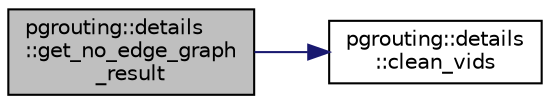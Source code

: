 digraph "pgrouting::details::get_no_edge_graph_result"
{
  edge [fontname="Helvetica",fontsize="10",labelfontname="Helvetica",labelfontsize="10"];
  node [fontname="Helvetica",fontsize="10",shape=record];
  rankdir="LR";
  Node18 [label="pgrouting::details\l::get_no_edge_graph\l_result",height=0.2,width=0.4,color="black", fillcolor="grey75", style="filled", fontcolor="black"];
  Node18 -> Node19 [color="midnightblue",fontsize="10",style="solid",fontname="Helvetica"];
  Node19 [label="pgrouting::details\l::clean_vids",height=0.2,width=0.4,color="black", fillcolor="white", style="filled",URL="$namespacepgrouting_1_1details.html#a48b82554f45a9deb10ad4643cf764b34"];
}
